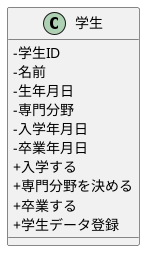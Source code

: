 @startuml
skinparam classAttributeIconSize 0
class 学生 {
-学生ID
-名前
-生年月日
-専門分野
-入学年月日
-卒業年月日
+入学する
+専門分野を決める
+卒業する
'シーケンス図をもとに追加
+学生データ登録
}

@enduml
 